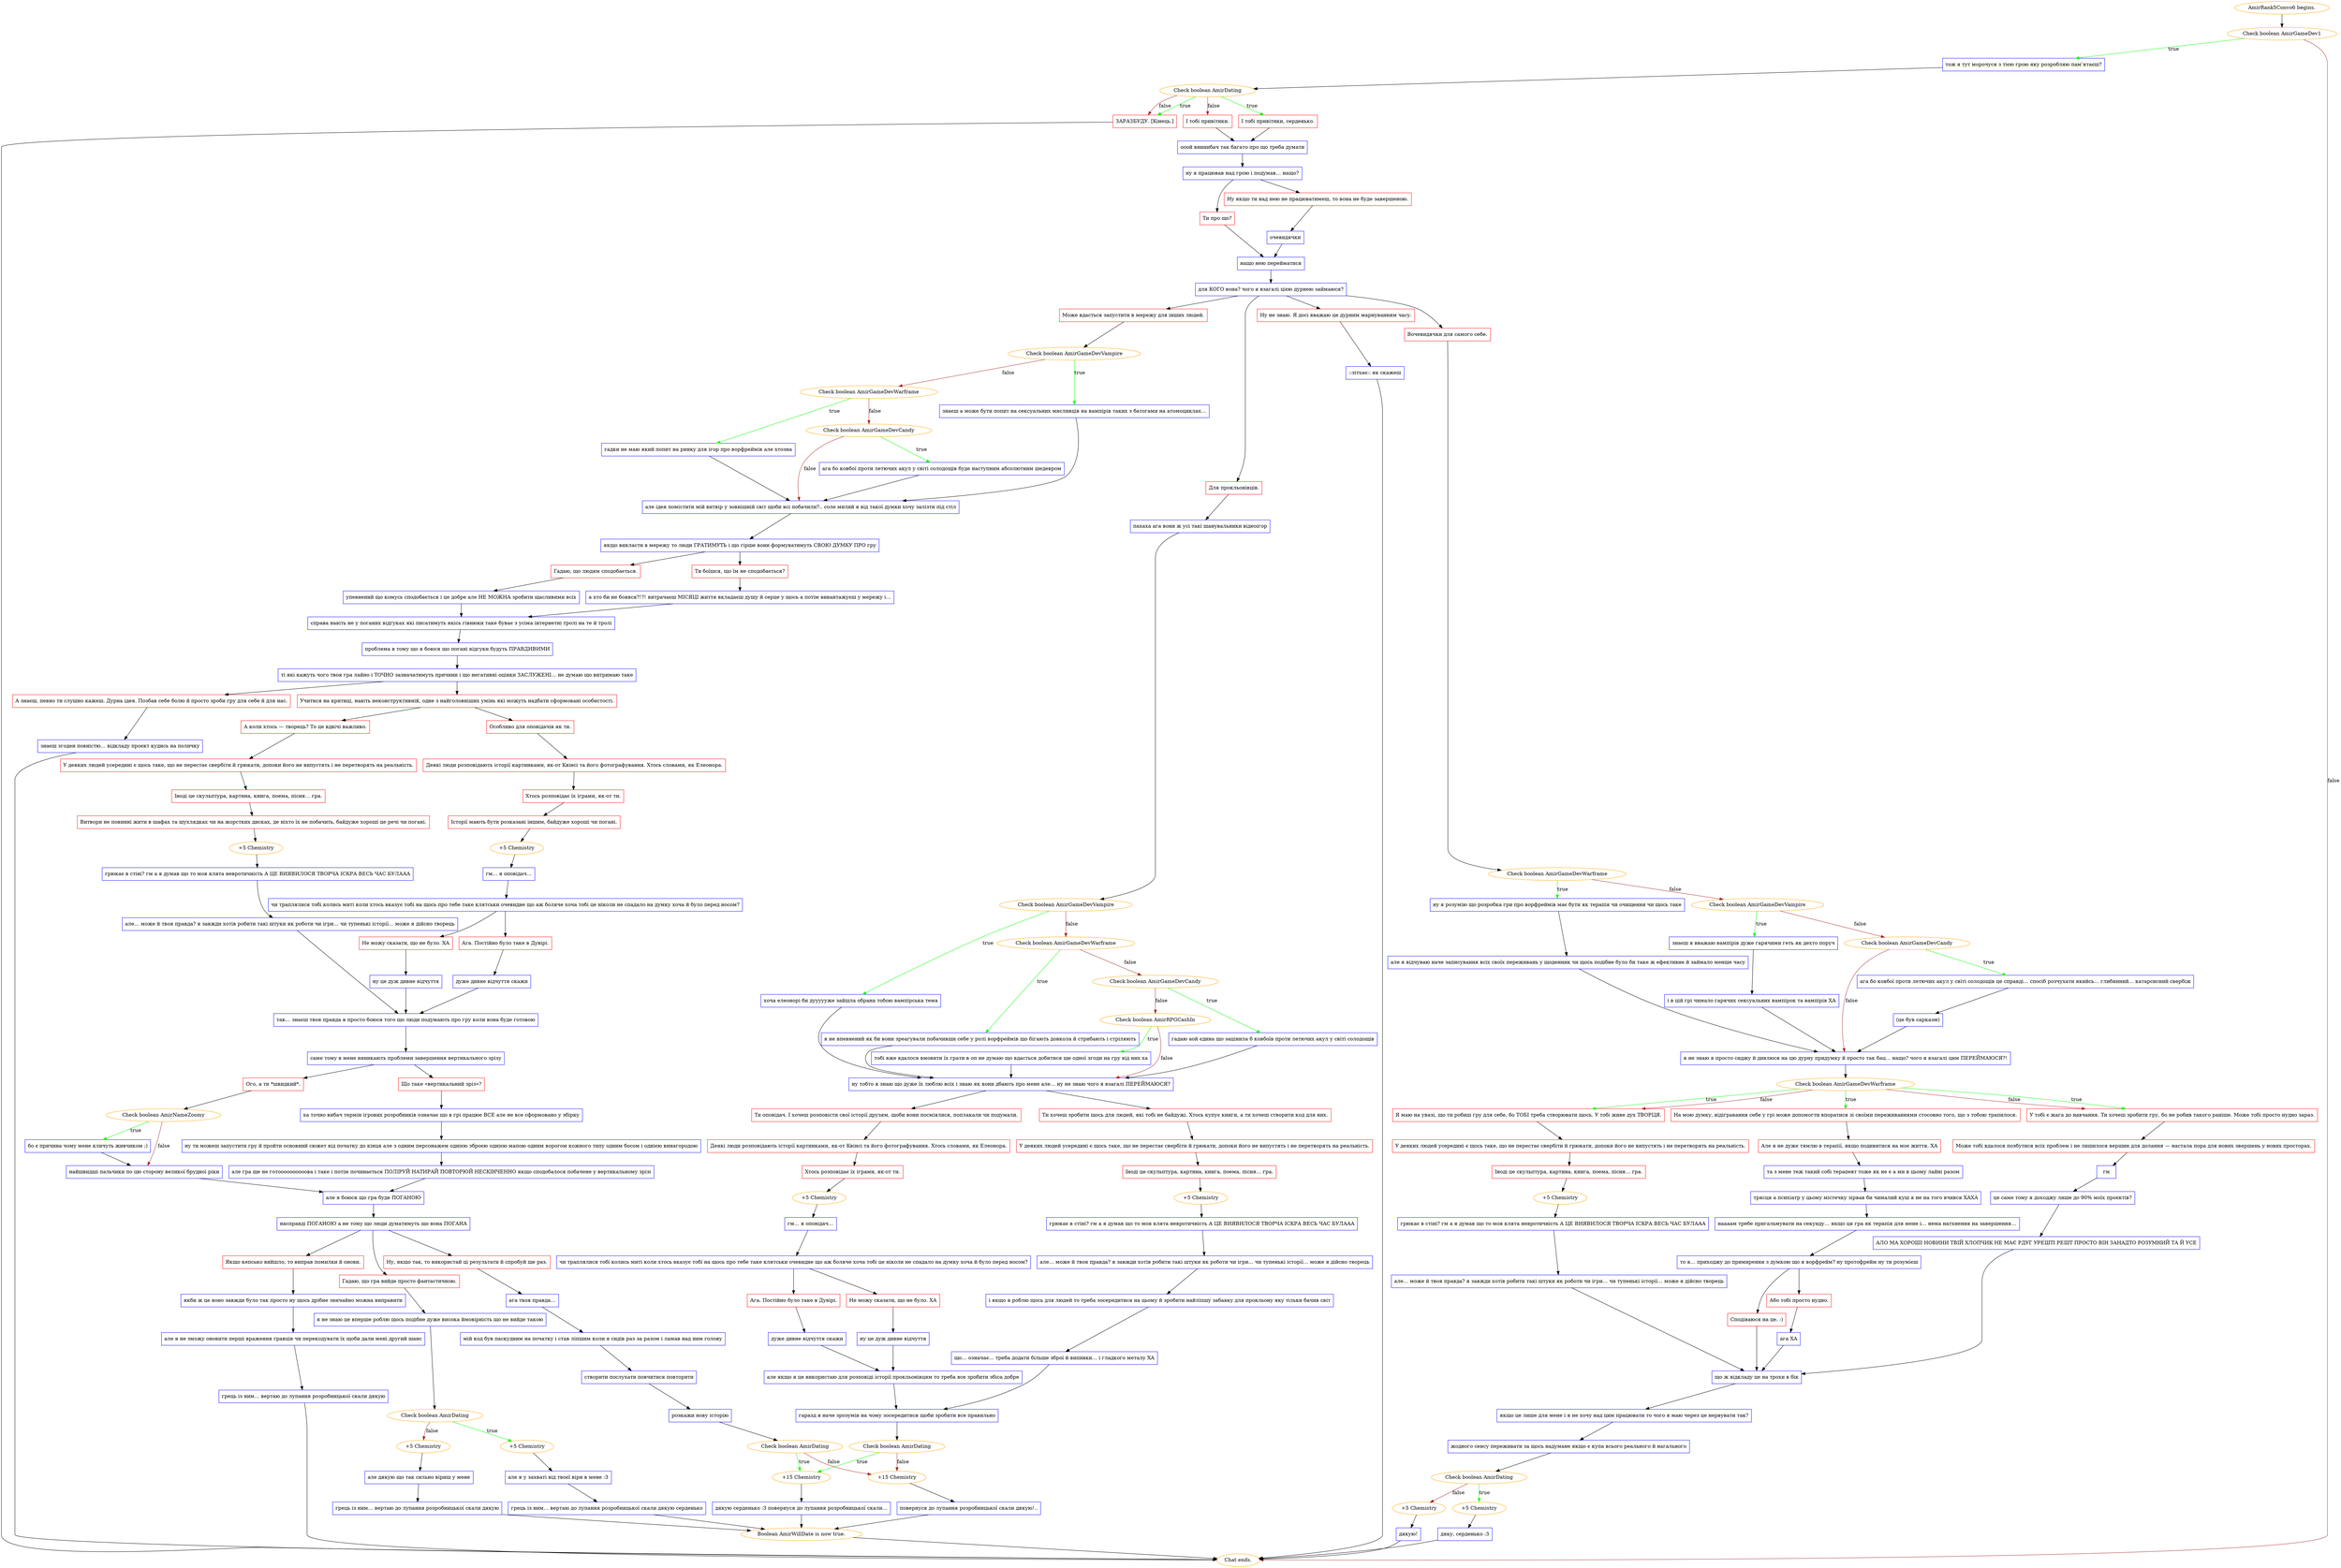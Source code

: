 digraph {
	"AmirRank5Convo6 begins." [color=orange];
		"AmirRank5Convo6 begins." -> j433418343;
	j433418343 [label="Check boolean AmirGameDev1",color=orange];
		j433418343 -> j2325331870 [label=true,color=green];
		j433418343 -> "Chat ends." [label=false,color=brown];
	j2325331870 [label="тож я тут морочуся з тією грою яку розробляю пам’ятаєш?",shape=box,color=blue];
		j2325331870 -> j1196383585;
	"Chat ends." [color=orange];
	j1196383585 [label="Check boolean AmirDating",color=orange];
		j1196383585 -> j1312887295 [label=true,color=green];
		j1196383585 -> j2045594363 [label=true,color=green];
		j1196383585 -> j2327720092 [label=false,color=brown];
		j1196383585 -> j2045594363 [label=false,color=brown];
	j1312887295 [label="І тобі привітики, серденько.",shape=box,color=red];
		j1312887295 -> j346270870;
	j2045594363 [label="ЗАРАЗБУДУ. [Кінець.]",shape=box,color=red];
		j2045594363 -> "Chat ends.";
	j2327720092 [label="І тобі привітики.",shape=box,color=red];
		j2327720092 -> j346270870;
	j346270870 [label="ооой виииибач так багато про що треба думати",shape=box,color=blue];
		j346270870 -> j3035546182;
	j3035546182 [label="ну я працював над грою і подумав… нащо?",shape=box,color=blue];
		j3035546182 -> j614457697;
		j3035546182 -> j4082976943;
	j614457697 [label="Ти про що?",shape=box,color=red];
		j614457697 -> j3076924204;
	j4082976943 [label="Ну якщо ти над нею не працюватимеш, то вона не буде завершеною.",shape=box,color=red];
		j4082976943 -> j2542835230;
	j3076924204 [label="нащо нею перейматися",shape=box,color=blue];
		j3076924204 -> j1305856414;
	j2542835230 [label="очевидячки",shape=box,color=blue];
		j2542835230 -> j3076924204;
	j1305856414 [label="для КОГО вона? чого я взагалі цією дурнею займаюся?",shape=box,color=blue];
		j1305856414 -> j3733442083;
		j1305856414 -> j3506097779;
		j1305856414 -> j2223942212;
		j1305856414 -> j2138982465;
	j3733442083 [label="Вочевидячки для самого себе.",shape=box,color=red];
		j3733442083 -> j1134900862;
	j3506097779 [label="Для прокльонівців.",shape=box,color=red];
		j3506097779 -> j2835775601;
	j2223942212 [label="Може вдасться запустити в мережу для інших людей.",shape=box,color=red];
		j2223942212 -> j783743325;
	j2138982465 [label="Ну не знаю. Я досі вважаю це дурним марнуванням часу.",shape=box,color=red];
		j2138982465 -> j3548480723;
	j1134900862 [label="Check boolean AmirGameDevWarframe",color=orange];
		j1134900862 -> j3666623956 [label=true,color=green];
		j1134900862 -> j785850138 [label=false,color=brown];
	j2835775601 [label="пахаха ага вони ж усі такі шанувальники відеоігор",shape=box,color=blue];
		j2835775601 -> j1678781234;
	j783743325 [label="Check boolean AmirGameDevVampire",color=orange];
		j783743325 -> j153614608 [label=true,color=green];
		j783743325 -> j482911157 [label=false,color=brown];
	j3548480723 [label="::зітхає:: як скажеш",shape=box,color=blue];
		j3548480723 -> "Chat ends.";
	j3666623956 [label="ну я розумію що розробка гри про ворфреймів має бути як терапія чи очищення чи щось таке",shape=box,color=blue];
		j3666623956 -> j152272369;
	j785850138 [label="Check boolean AmirGameDevVampire",color=orange];
		j785850138 -> j2593621592 [label=true,color=green];
		j785850138 -> j2367520459 [label=false,color=brown];
	j1678781234 [label="Check boolean AmirGameDevVampire",color=orange];
		j1678781234 -> j642657019 [label=true,color=green];
		j1678781234 -> j946229692 [label=false,color=brown];
	j153614608 [label="знаєш а може бути попит на сексуальних мисливців на вампірів таких з батогами на атомоциклах…",shape=box,color=blue];
		j153614608 -> j3903984568;
	j482911157 [label="Check boolean AmirGameDevWarframe",color=orange];
		j482911157 -> j2736509885 [label=true,color=green];
		j482911157 -> j352057256 [label=false,color=brown];
	j152272369 [label="але я відчуваю наче записування всіх своїх переживань у щоденник чи щось подібне було би таке ж ефективне й займало менше часу",shape=box,color=blue];
		j152272369 -> j2243248887;
	j2593621592 [label="знаєш я вважаю вампірів дуже гарячими геть як дехто поруч",shape=box,color=blue];
		j2593621592 -> j3684395500;
	j2367520459 [label="Check boolean AmirGameDevCandy",color=orange];
		j2367520459 -> j838714949 [label=true,color=green];
		j2367520459 -> j2243248887 [label=false,color=brown];
	j642657019 [label="хоча елеонорі би дуууууже зайшла обрана тобою вампірська тема",shape=box,color=blue];
		j642657019 -> j4233118012;
	j946229692 [label="Check boolean AmirGameDevWarframe",color=orange];
		j946229692 -> j280561241 [label=true,color=green];
		j946229692 -> j1025063388 [label=false,color=brown];
	j3903984568 [label="але ідея помістити мій витвір у зовнішній світ щоби всі побачили?.. соле милий я від такої думки хочу залізти під стіл",shape=box,color=blue];
		j3903984568 -> j4288330557;
	j2736509885 [label="гадки не маю який попит на ринку для ігор про ворфреймів але хтозна",shape=box,color=blue];
		j2736509885 -> j3903984568;
	j352057256 [label="Check boolean AmirGameDevCandy",color=orange];
		j352057256 -> j210080959 [label=true,color=green];
		j352057256 -> j3903984568 [label=false,color=brown];
	j2243248887 [label="я не знаю я просто сиджу й дивлюся на цю дурну придумку й просто так бац… нащо? чого я взагалі цим ПЕРЕЙМАЮСЯ?!",shape=box,color=blue];
		j2243248887 -> j1409009931;
	j3684395500 [label="і в цій грі чимало гарячих сексуальних вампірок та вампірів ХА",shape=box,color=blue];
		j3684395500 -> j2243248887;
	j838714949 [label="ага бо ковбої проти летючих акул у світі солодощів це справді… спосіб розчухати якийсь… глибинний… катарсисний свербіж",shape=box,color=blue];
		j838714949 -> j922552828;
	j4233118012 [label="ну тобто я знаю що дуже їх люблю всіх і знаю як вони дбають про мене але… ну не знаю чого я взагалі ПЕРЕЙМАЮСЯ?",shape=box,color=blue];
		j4233118012 -> j1450535851;
		j4233118012 -> j4069189117;
	j280561241 [label="я не впевнений як би вони зреагували побачивши себе у ролі ворфреймів що бігають довкола й стрибають і стріляють",shape=box,color=blue];
		j280561241 -> j4233118012;
	j1025063388 [label="Check boolean AmirGameDevCandy",color=orange];
		j1025063388 -> j3703909620 [label=true,color=green];
		j1025063388 -> j2469066527 [label=false,color=brown];
	j4288330557 [label="якщо викласти в мережу то люди ГРАТИМУТЬ і що гірше вони формуватимуть СВОЮ ДУМКУ ПРО гру",shape=box,color=blue];
		j4288330557 -> j4045579665;
		j4288330557 -> j2846074020;
	j210080959 [label="ага бо ковбої проти летючих акул у світі солодощів буде наступним абсолютним шедевром",shape=box,color=blue];
		j210080959 -> j3903984568;
	j1409009931 [label="Check boolean AmirGameDevWarframe",color=orange];
		j1409009931 -> j4266539693 [label=true,color=green];
		j1409009931 -> j2207831934 [label=true,color=green];
		j1409009931 -> j1832237256 [label=true,color=green];
		j1409009931 -> j2207831934 [label=false,color=brown];
		j1409009931 -> j1832237256 [label=false,color=brown];
	j922552828 [label="(це був сарказм)",shape=box,color=blue];
		j922552828 -> j2243248887;
	j1450535851 [label="Ти хочеш зробити щось для людей, які тобі не байдужі. Хтось купує книги, а ти хочеш створити код для них.",shape=box,color=red];
		j1450535851 -> j339693114;
	j4069189117 [label="Ти оповідач. І хочеш розповісти свої історії друзям, щоби вони посміялися, поплакали чи подумали.",shape=box,color=red];
		j4069189117 -> j1673717974;
	j3703909620 [label="гадаю аой єдина що зацінила б ковбоїв проти летючих акул у світі солодощів",shape=box,color=blue];
		j3703909620 -> j4233118012;
	j2469066527 [label="Check boolean AmirRPGCashIn",color=orange];
		j2469066527 -> j96345463 [label=true,color=green];
		j2469066527 -> j4233118012 [label=false,color=brown];
	j4045579665 [label="Гадаю, що людям сподобається.",shape=box,color=red];
		j4045579665 -> j1272570567;
	j2846074020 [label="Ти боїшся, що їм не сподобається?",shape=box,color=red];
		j2846074020 -> j1970883356;
	j4266539693 [label="На мою думку, відігравання себе у грі може допомогти впоратися зі своїми переживаннями стосовно того, що з тобою трапилося.",shape=box,color=red];
		j4266539693 -> j838157084;
	j2207831934 [label="Я маю на увазі, що ти робиш гру для себе, бо ТОБІ треба створювати щось. У тобі живе дух ТВОРЦЯ.",shape=box,color=red];
		j2207831934 -> j3301880005;
	j1832237256 [label="У тобі є жага до навчання. Ти хочеш зробити гру, бо не робив такого раніше. Може тобі просто нудно зараз.",shape=box,color=red];
		j1832237256 -> j18670186;
	j339693114 [label="У деяких людей усередині є щось таке, що не перестає свербіти й грюкати, допоки його не випустять і не перетворять на реальність.",shape=box,color=red];
		j339693114 -> j1254382422;
	j1673717974 [label="Деякі люди розповідають історії картинками, як-от Квінсі та його фотографування. Хтось словами, як Елеонора.",shape=box,color=red];
		j1673717974 -> j1669620425;
	j96345463 [label="тобі вже вдалося вмовити їх грати в оп не думаю що вдасться добитися ще одної згоди на гру від них ха",shape=box,color=blue];
		j96345463 -> j4233118012;
	j1272570567 [label="упевнений що комусь сподобається і це добре але НЕ МОЖНА зробити щасливими всіх",shape=box,color=blue];
		j1272570567 -> j2859937412;
	j1970883356 [label="а хто би не боявся?!?! витрачаєш МІСЯЦІ життя вкладаєш душу й серце у щось а потім вивантажуєш у мережу і…",shape=box,color=blue];
		j1970883356 -> j2859937412;
	j838157084 [label="Але я не дуже тямлю в терапії, якщо подивитися на моє життя. ХА",shape=box,color=red];
		j838157084 -> j1576624643;
	j3301880005 [label="У деяких людей усередині є щось таке, що не перестає свербіти й грюкати, допоки його не випустять і не перетворять на реальність.",shape=box,color=red];
		j3301880005 -> j862899190;
	j18670186 [label="Може тобі вдалося позбутися всіх проблем і не лишилося вершин для долання — настала пора для нових звершень у нових просторах.",shape=box,color=red];
		j18670186 -> j3243333994;
	j1254382422 [label="Іноді це скульптура, картина, книга, поема, пісня… гра.",shape=box,color=red];
		j1254382422 -> j1056998146;
	j1669620425 [label="Хтось розповідає їх іграми, як-от ти.",shape=box,color=red];
		j1669620425 -> j2209923416;
	j2859937412 [label="справа навіть не у поганих відгуках які писатимуть якісь гівнюки таке буває з усіма інтернетні тролі на те й тролі",shape=box,color=blue];
		j2859937412 -> j352797833;
	j1576624643 [label="та з мене теж такий собі терапевт тоже як не є а ми в цьому лайні разом",shape=box,color=blue];
		j1576624643 -> j32840312;
	j862899190 [label="Іноді це скульптура, картина, книга, поема, пісня… гра.",shape=box,color=red];
		j862899190 -> j3607941298;
	j3243333994 [label="гм",shape=box,color=blue];
		j3243333994 -> j1826584487;
	j1056998146 [label="+5 Chemistry",color=orange];
		j1056998146 -> j1445644651;
	j2209923416 [label="+5 Chemistry",color=orange];
		j2209923416 -> j4245536250;
	j352797833 [label="проблема в тому що я боюся що погані відгуки будуть ПРАВДИВИМИ",shape=box,color=blue];
		j352797833 -> j1615297830;
	j32840312 [label="трясця а психіатр у цьому містечку зірвав би чималий куш я не на того вчився ХАХА",shape=box,color=blue];
		j32840312 -> j2364103324;
	j3607941298 [label="+5 Chemistry",color=orange];
		j3607941298 -> j1728841293;
	j1826584487 [label="це саме тому я доходжу лише до 90% моїх проєктів?",shape=box,color=blue];
		j1826584487 -> j4209051809;
	j1445644651 [label="грюкає в стіні? гм а я думав що то моя клята невротичність А ЦЕ ВИЯВИЛОСЯ ТВОРЧА ІСКРА ВЕСЬ ЧАС БУЛААА",shape=box,color=blue];
		j1445644651 -> j2502395761;
	j4245536250 [label="гм… я оповідач…",shape=box,color=blue];
		j4245536250 -> j2788782670;
	j1615297830 [label="ті які кажуть чого твоя гра лайно і ТОЧНО зазначатимуть причини і що негативні оцінки ЗАСЛУЖЕНІ… не думаю що витримаю таке",shape=box,color=blue];
		j1615297830 -> j2478451053;
		j1615297830 -> j102378523;
	j2364103324 [label="наааам требе пригальмувати на секунду… якщо ця гра як терапія для мене і… нема натхнення на завершення…",shape=box,color=blue];
		j2364103324 -> j528952145;
	j1728841293 [label="грюкає в стіні? гм а я думав що то моя клята невротичність А ЦЕ ВИЯВИЛОСЯ ТВОРЧА ІСКРА ВЕСЬ ЧАС БУЛААА",shape=box,color=blue];
		j1728841293 -> j913312269;
	j4209051809 [label="АЛО МА ХОРОШІ НОВИНИ ТВІЙ ХЛОПЧИК НЕ МАЄ РДУГ УРЕШТІ РЕШТ ПРОСТО ВІН ЗАНАДТО РОЗУМНИЙ ТА Й УСЕ",shape=box,color=blue];
		j4209051809 -> j678652676;
	j2502395761 [label="але… може й твоя правда? я завжди хотів робити такі штуки як роботи чи ігри… чи тупенькі історії… може я дійсно творець",shape=box,color=blue];
		j2502395761 -> j2068367368;
	j2788782670 [label="чи траплялися тобі колись миті коли хтось вказує тобі на щось про тебе таке клятськи очевидне що аж боляче хоча тобі це ніколи не спадало на думку хоча й було перед носом?",shape=box,color=blue];
		j2788782670 -> j3393000690;
		j2788782670 -> j3514257082;
	j2478451053 [label="Учитися на критиці, навіть неконструктивній, одне з найголовніших умінь які можуть надбати сформовані особистості.",shape=box,color=red];
		j2478451053 -> j1204240196;
		j2478451053 -> j2490785839;
	j102378523 [label="А знаєш, певно ти слушно кажеш. Дурна ідея. Позбав себе болю й просто зроби гру для себе й для нас.",shape=box,color=red];
		j102378523 -> j2569243714;
	j528952145 [label="то я… приходжу до примирення з думкою що я ворфрейм? ну протофрейм ну ти розумієш",shape=box,color=blue];
		j528952145 -> j1980462706;
		j528952145 -> j2908964376;
	j913312269 [label="але… може й твоя правда? я завжди хотів робити такі штуки як роботи чи ігри… чи тупенькі історії… може я дійсно творець",shape=box,color=blue];
		j913312269 -> j678652676;
	j678652676 [label="що ж відкладу це на трохи в бік",shape=box,color=blue];
		j678652676 -> j884479327;
	j2068367368 [label="і якщо я роблю щось для людей то треба зосередитися на цьому й зробити найліпшу забавку для прокльону яку тільки бачив світ",shape=box,color=blue];
		j2068367368 -> j1552729846;
	j3393000690 [label="Ага. Постійно було таке в Дувірі.",shape=box,color=red];
		j3393000690 -> j944587680;
	j3514257082 [label="Не можу сказати, що не було. ХА",shape=box,color=red];
		j3514257082 -> j711038302;
	j1204240196 [label="А коли хтось — творець? То це вдвічі важливо.",shape=box,color=red];
		j1204240196 -> j2479329131;
	j2490785839 [label="Особливо для оповідачів як ти.",shape=box,color=red];
		j2490785839 -> j108531865;
	j2569243714 [label="знаєш згоден повністю… відкладу проєкт кудись на поличку",shape=box,color=blue];
		j2569243714 -> "Chat ends.";
	j1980462706 [label="Або тобі просто нудно.",shape=box,color=red];
		j1980462706 -> j4021282678;
	j2908964376 [label="Сподіваюся на це. :)",shape=box,color=red];
		j2908964376 -> j678652676;
	j884479327 [label="якщо це лише для мене і я не хочу над цим працювати то чого я маю через це нервувати так?",shape=box,color=blue];
		j884479327 -> j1788707314;
	j1552729846 [label="що… означає… треба додати більше зброї й випивки… і гладкого металу ХА",shape=box,color=blue];
		j1552729846 -> j156467696;
	j944587680 [label="дуже дивне відчуття скажи",shape=box,color=blue];
		j944587680 -> j924342551;
	j711038302 [label="ну це дуж дивне відчуття",shape=box,color=blue];
		j711038302 -> j924342551;
	j2479329131 [label="У деяких людей усередині є щось таке, що не перестає свербіти й грюкати, допоки його не випустять і не перетворять на реальність.",shape=box,color=red];
		j2479329131 -> j2085175840;
	j108531865 [label="Деякі люди розповідають історії картинками, як-от Квінсі та його фотографування. Хтось словами, як Елеонора.",shape=box,color=red];
		j108531865 -> j513300953;
	j4021282678 [label="ага ХА",shape=box,color=blue];
		j4021282678 -> j678652676;
	j1788707314 [label="жодного сенсу переживати за щось надумане якщо є купа всього реального й нагального",shape=box,color=blue];
		j1788707314 -> j2458885787;
	j156467696 [label="гаразд я наче зрозумів на чому зосередитися щоби зробити все правильно",shape=box,color=blue];
		j156467696 -> j3586300413;
	j924342551 [label="але якщо я це використаю для розповіді історії прокльонівцям то треба все зробити збіса добре",shape=box,color=blue];
		j924342551 -> j156467696;
	j2085175840 [label="Іноді це скульптура, картина, книга, поема, пісня… гра.",shape=box,color=red];
		j2085175840 -> j2481457723;
	j513300953 [label="Хтось розповідає їх іграми, як-от ти.",shape=box,color=red];
		j513300953 -> j4010955408;
	j2458885787 [label="Check boolean AmirDating",color=orange];
		j2458885787 -> j1108760934 [label=true,color=green];
		j2458885787 -> j2550215265 [label=false,color=brown];
	j3586300413 [label="Check boolean AmirDating",color=orange];
		j3586300413 -> j1870898477 [label=true,color=green];
		j3586300413 -> j3758001868 [label=false,color=brown];
	j2481457723 [label="Витвори не повинні жити в шафах та шухлядках чи на жорстких дисках, де ніхто їх не побачить, байдуже хороші це речі чи погані.",shape=box,color=red];
		j2481457723 -> j1316833406;
	j4010955408 [label="Історії мають бути розказані іншим, байдуже хороші чи погані.",shape=box,color=red];
		j4010955408 -> j232346255;
	j1108760934 [label="+5 Chemistry",color=orange];
		j1108760934 -> j1273304272;
	j2550215265 [label="+5 Chemistry",color=orange];
		j2550215265 -> j3053850243;
	j1870898477 [label="+15 Chemistry",color=orange];
		j1870898477 -> j2974772052;
	j3758001868 [label="+15 Chemistry",color=orange];
		j3758001868 -> j4282945794;
	j1316833406 [label="+5 Chemistry",color=orange];
		j1316833406 -> j1958723032;
	j232346255 [label="+5 Chemistry",color=orange];
		j232346255 -> j3470906851;
	j1273304272 [label="дяку, серденько :3",shape=box,color=blue];
		j1273304272 -> "Chat ends.";
	j3053850243 [label="дякую!",shape=box,color=blue];
		j3053850243 -> "Chat ends.";
	j2974772052 [label="дякую серденько :3 повернуся до лупання розробницької скали…",shape=box,color=blue];
		j2974772052 -> j1538486228;
	j4282945794 [label="повернуся до лупання розробницької скали дякую!..",shape=box,color=blue];
		j4282945794 -> j1538486228;
	j1958723032 [label="грюкає в стіні? гм а я думав що то моя клята невротичність А ЦЕ ВИЯВИЛОСЯ ТВОРЧА ІСКРА ВЕСЬ ЧАС БУЛААА",shape=box,color=blue];
		j1958723032 -> j103358698;
	j3470906851 [label="гм… я оповідач…",shape=box,color=blue];
		j3470906851 -> j2395695859;
	j1538486228 [label="Boolean AmirWillDate is now true.",color=orange];
		j1538486228 -> "Chat ends.";
	j103358698 [label="але… може й твоя правда? я завжди хотів робити такі штуки як роботи чи ігри… чи тупенькі історії… може я дійсно творець",shape=box,color=blue];
		j103358698 -> j1967545949;
	j2395695859 [label="чи траплялися тобі колись миті коли хтось вказує тобі на щось про тебе таке клятськи очевидне що аж боляче хоча тобі це ніколи не спадало на думку хоча й було перед носом?",shape=box,color=blue];
		j2395695859 -> j1658936832;
		j2395695859 -> j2280391246;
	j1967545949 [label="так… знаєш твоя правда я просто боюся того що люди подумають про гру коли вона буде готовою",shape=box,color=blue];
		j1967545949 -> j1831596324;
	j1658936832 [label="Ага. Постійно було таке в Дувірі.",shape=box,color=red];
		j1658936832 -> j4087970600;
	j2280391246 [label="Не можу сказати, що не було. ХА",shape=box,color=red];
		j2280391246 -> j2127408124;
	j1831596324 [label="саме тому в мене виникають проблеми завершення вертикального зрізу",shape=box,color=blue];
		j1831596324 -> j1742166322;
		j1831596324 -> j1893271092;
	j4087970600 [label="дуже дивне відчуття скажи",shape=box,color=blue];
		j4087970600 -> j1967545949;
	j2127408124 [label="ну це дуж дивне відчуття",shape=box,color=blue];
		j2127408124 -> j1967545949;
	j1742166322 [label="Що таке «вертикальний зріз»?",shape=box,color=red];
		j1742166322 -> j584338127;
	j1893271092 [label="Ого, а ти *швидкий*.",shape=box,color=red];
		j1893271092 -> j452354366;
	j584338127 [label="ха точно вибач термін ігрових розробників означає що в грі працює ВСЕ але не все сформовано у збірку",shape=box,color=blue];
		j584338127 -> j2730522388;
	j452354366 [label="Check boolean AmirNameZoomy",color=orange];
		j452354366 -> j3621170475 [label=true,color=green];
		j452354366 -> j1710559655 [label=false,color=brown];
	j2730522388 [label="ну ти можеш запустити гру й пройти основний сюжет від початку до кінця але з одним персонажем однією зброєю однією мапою одним ворогом кожного типу одним босом і однією винагородою",shape=box,color=blue];
		j2730522388 -> j499259020;
	j3621170475 [label="бо є причина чому мене кличуть живчиком ;)",shape=box,color=blue];
		j3621170475 -> j1710559655;
	j1710559655 [label="найшвидші пальчики по цю сторону великої брудної ріки",shape=box,color=blue];
		j1710559655 -> j2669885157;
	j499259020 [label="але гра ще не готоооооооооова і таке і потім починається ПОЛІРУЙ НАТИРАЙ ПОВТОРЮЙ НЕСКІНЧЕННО якщо сподобалося побачене у вертикальному зрізі",shape=box,color=blue];
		j499259020 -> j2669885157;
	j2669885157 [label="але я боюся що гра буде ПОГАНОЮ",shape=box,color=blue];
		j2669885157 -> j762019949;
	j762019949 [label="насправді ПОГАНОЮ а не тому що люди думатимуть що вона ПОГАНА",shape=box,color=blue];
		j762019949 -> j1725100167;
		j762019949 -> j4292152897;
		j762019949 -> j135624838;
	j1725100167 [label="Гадаю, що гра вийде просто фантастичною.",shape=box,color=red];
		j1725100167 -> j1481489870;
	j4292152897 [label="Ну, якщо так, то використай ці результати й спробуй ще раз.",shape=box,color=red];
		j4292152897 -> j1821744123;
	j135624838 [label="Якщо кепсько вийшло, то виправ помилки й онови.",shape=box,color=red];
		j135624838 -> j2783515389;
	j1481489870 [label="я не знаю це вперше роблю щось подібне дуже висока ймовірність що не вийде такою",shape=box,color=blue];
		j1481489870 -> j486106835;
	j1821744123 [label="ага твоя правда…",shape=box,color=blue];
		j1821744123 -> j2506218568;
	j2783515389 [label="якби ж це воно завжди було так просто ну щось дрібне звичайно можна виправити",shape=box,color=blue];
		j2783515389 -> j1366800526;
	j486106835 [label="Check boolean AmirDating",color=orange];
		j486106835 -> j508177410 [label=true,color=green];
		j486106835 -> j3269165849 [label=false,color=brown];
	j2506218568 [label="мій код був паскудним на початку і став ліпшим коли я сидів раз за разом і ламав над ним голову",shape=box,color=blue];
		j2506218568 -> j2572075000;
	j1366800526 [label="але я не зможу оновити перші враження гравців чи перекодувати їх щоби дали мені другий шанс",shape=box,color=blue];
		j1366800526 -> j2215973002;
	j508177410 [label="+5 Chemistry",color=orange];
		j508177410 -> j1560450206;
	j3269165849 [label="+5 Chemistry",color=orange];
		j3269165849 -> j2005327891;
	j2572075000 [label="створити послухати повчитися повторити",shape=box,color=blue];
		j2572075000 -> j3900611909;
	j2215973002 [label="грець із ним… вертаю до лупання розробницької скали дякую",shape=box,color=blue];
		j2215973002 -> "Chat ends.";
	j1560450206 [label="але я у захваті від твоєї віри в мене :3",shape=box,color=blue];
		j1560450206 -> j1382689137;
	j2005327891 [label="але дякую що так сильно віриш у мене",shape=box,color=blue];
		j2005327891 -> j1653413724;
	j3900611909 [label="розкажи нову історію",shape=box,color=blue];
		j3900611909 -> j3641190794;
	j1382689137 [label="грець із ним… вертаю до лупання розробницької скали дякую серденько",shape=box,color=blue];
		j1382689137 -> j1538486228;
	j1653413724 [label="грець із ним… вертаю до лупання розробницької скали дякую",shape=box,color=blue];
		j1653413724 -> j1538486228;
	j3641190794 [label="Check boolean AmirDating",color=orange];
		j3641190794 -> j1870898477 [label=true,color=green];
		j3641190794 -> j3758001868 [label=false,color=brown];
}